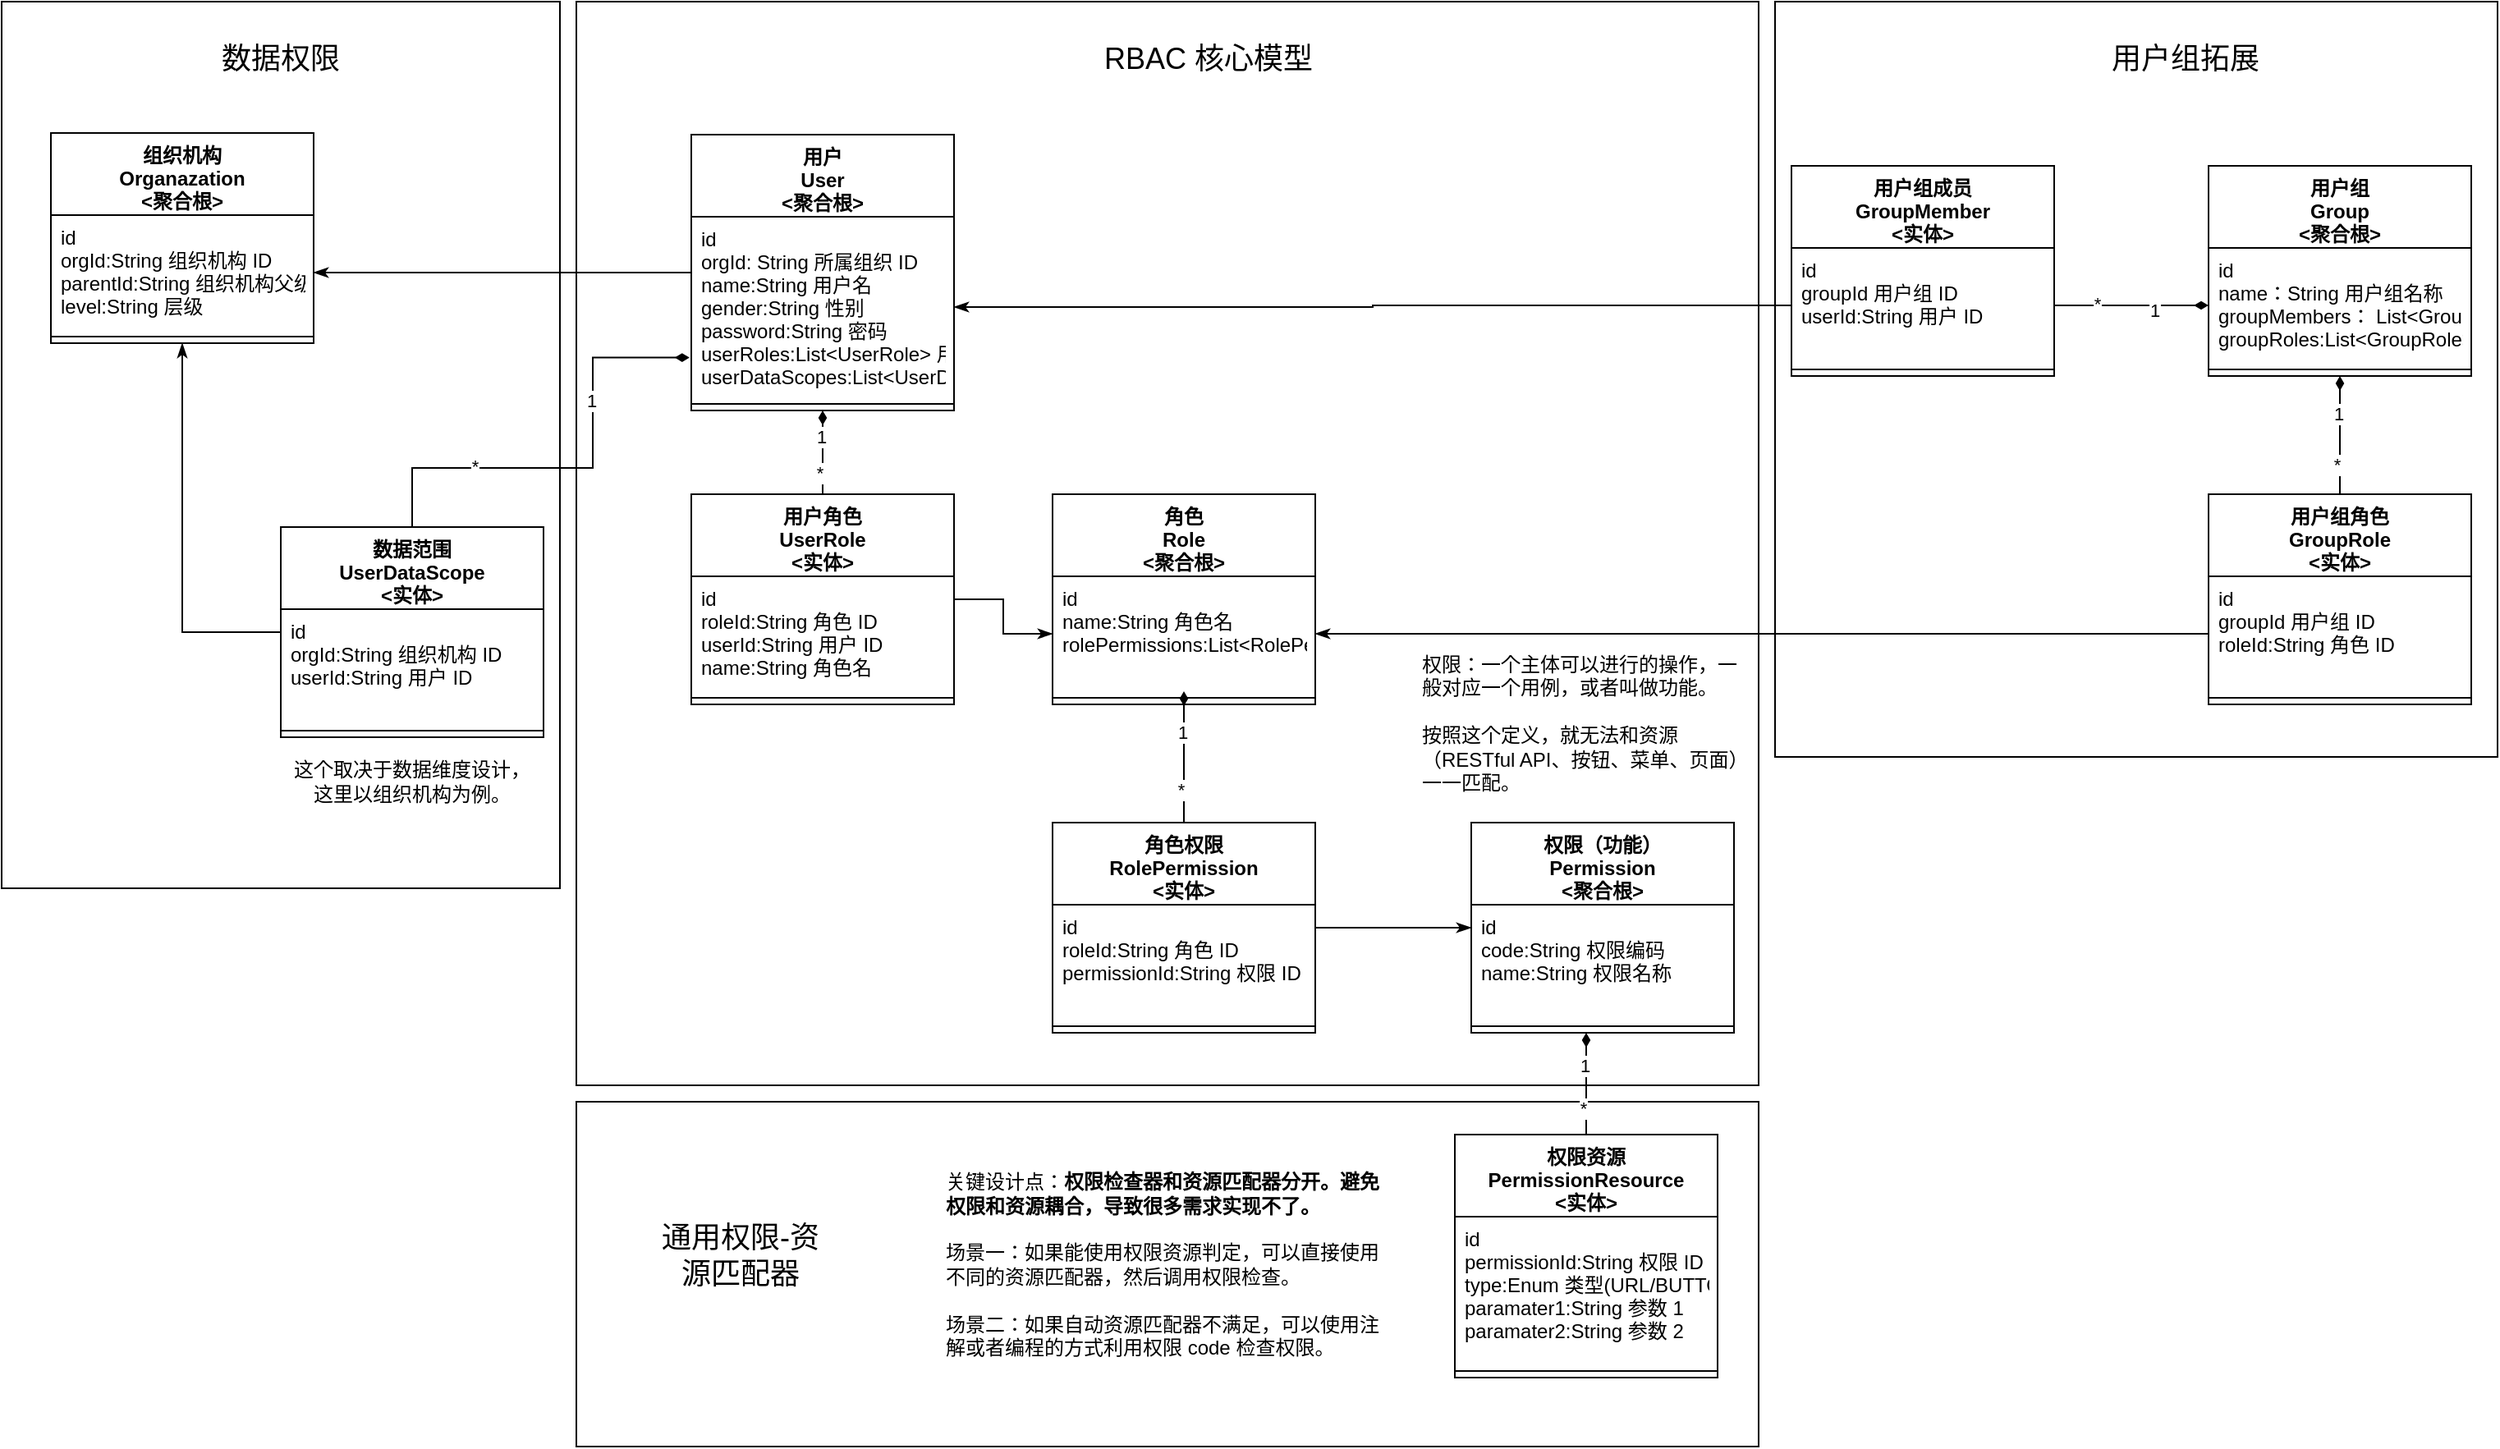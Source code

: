 <mxfile version="19.0.3" type="device"><diagram id="wgDbMFWT3vl1JwBYE-HV" name="Page-1"><mxGraphModel dx="946" dy="596" grid="1" gridSize="10" guides="1" tooltips="1" connect="1" arrows="1" fold="1" page="1" pageScale="1" pageWidth="850" pageHeight="1100" math="0" shadow="0"><root><mxCell id="0"/><mxCell id="1" parent="0"/><mxCell id="vQcKP61_V9ok_lDVZI08-117" value="" style="rounded=0;whiteSpace=wrap;html=1;fillColor=#FFFFFF;" vertex="1" parent="1"><mxGeometry x="450" y="810" width="720" height="210" as="geometry"/></mxCell><mxCell id="vQcKP61_V9ok_lDVZI08-115" value="" style="rounded=0;whiteSpace=wrap;html=1;fillColor=#FFFFFF;" vertex="1" parent="1"><mxGeometry x="1180" y="140" width="440" height="460" as="geometry"/></mxCell><mxCell id="vQcKP61_V9ok_lDVZI08-112" value="" style="rounded=0;whiteSpace=wrap;html=1;fillColor=#FFFFFF;" vertex="1" parent="1"><mxGeometry x="450" y="140" width="720" height="660" as="geometry"/></mxCell><mxCell id="vQcKP61_V9ok_lDVZI08-110" value="" style="rounded=0;whiteSpace=wrap;html=1;fillColor=#FFFFFF;" vertex="1" parent="1"><mxGeometry x="100" y="140" width="340" height="540" as="geometry"/></mxCell><mxCell id="vQcKP61_V9ok_lDVZI08-38" style="edgeStyle=orthogonalEdgeStyle;rounded=0;orthogonalLoop=1;jettySize=auto;html=1;endArrow=none;endFill=0;startArrow=diamondThin;startFill=1;" edge="1" parent="1" source="vQcKP61_V9ok_lDVZI08-31" target="vQcKP61_V9ok_lDVZI08-39"><mxGeometry relative="1" as="geometry"/></mxCell><mxCell id="vQcKP61_V9ok_lDVZI08-42" value="1" style="edgeLabel;html=1;align=center;verticalAlign=middle;resizable=0;points=[];" vertex="1" connectable="0" parent="vQcKP61_V9ok_lDVZI08-38"><mxGeometry x="-0.375" y="3" relative="1" as="geometry"><mxPoint x="-4" as="offset"/></mxGeometry></mxCell><mxCell id="vQcKP61_V9ok_lDVZI08-43" value="*" style="edgeLabel;html=1;align=center;verticalAlign=middle;resizable=0;points=[];" vertex="1" connectable="0" parent="vQcKP61_V9ok_lDVZI08-38"><mxGeometry x="0.458" y="-2" relative="1" as="geometry"><mxPoint y="1" as="offset"/></mxGeometry></mxCell><mxCell id="vQcKP61_V9ok_lDVZI08-104" style="edgeStyle=orthogonalEdgeStyle;rounded=0;orthogonalLoop=1;jettySize=auto;html=1;startArrow=none;startFill=0;endArrow=classicThin;endFill=1;" edge="1" parent="1" source="vQcKP61_V9ok_lDVZI08-31" target="vQcKP61_V9ok_lDVZI08-96"><mxGeometry relative="1" as="geometry"/></mxCell><mxCell id="vQcKP61_V9ok_lDVZI08-31" value="用户&#10;User&#10;&lt;聚合根&gt;" style="swimlane;fontStyle=1;align=center;verticalAlign=top;childLayout=stackLayout;horizontal=1;startSize=50;horizontalStack=0;resizeParent=1;resizeParentMax=0;resizeLast=0;collapsible=1;marginBottom=0;" vertex="1" parent="1"><mxGeometry x="520" y="221" width="160" height="168" as="geometry"/></mxCell><mxCell id="vQcKP61_V9ok_lDVZI08-32" value="id&#10;orgId: String 所属组织 ID&#10;name:String 用户名&#10;gender:String 性别&#10;password:String 密码&#10;userRoles:List&lt;UserRole&gt; 用户角色 &#10;userDataScopes:List&lt;UserDataScope&gt; 数据范围" style="text;strokeColor=none;fillColor=none;align=left;verticalAlign=top;spacingLeft=4;spacingRight=4;overflow=hidden;rotatable=0;points=[[0,0.5],[1,0.5]];portConstraint=eastwest;" vertex="1" parent="vQcKP61_V9ok_lDVZI08-31"><mxGeometry y="50" width="160" height="110" as="geometry"/></mxCell><mxCell id="vQcKP61_V9ok_lDVZI08-33" value="" style="line;strokeWidth=1;fillColor=none;align=left;verticalAlign=middle;spacingTop=-1;spacingLeft=3;spacingRight=3;rotatable=0;labelPosition=right;points=[];portConstraint=eastwest;" vertex="1" parent="vQcKP61_V9ok_lDVZI08-31"><mxGeometry y="160" width="160" height="8" as="geometry"/></mxCell><mxCell id="vQcKP61_V9ok_lDVZI08-35" value="角色&#10;Role&#10;&lt;聚合根&gt;" style="swimlane;fontStyle=1;align=center;verticalAlign=top;childLayout=stackLayout;horizontal=1;startSize=50;horizontalStack=0;resizeParent=1;resizeParentMax=0;resizeLast=0;collapsible=1;marginBottom=0;" vertex="1" parent="1"><mxGeometry x="740" y="440" width="160" height="128" as="geometry"/></mxCell><mxCell id="vQcKP61_V9ok_lDVZI08-36" value="id&#10;name:String 角色名&#10;rolePermissions:List&lt;RolePermission&gt;&#10;" style="text;strokeColor=none;fillColor=none;align=left;verticalAlign=top;spacingLeft=4;spacingRight=4;overflow=hidden;rotatable=0;points=[[0,0.5],[1,0.5]];portConstraint=eastwest;" vertex="1" parent="vQcKP61_V9ok_lDVZI08-35"><mxGeometry y="50" width="160" height="70" as="geometry"/></mxCell><mxCell id="vQcKP61_V9ok_lDVZI08-37" value="" style="line;strokeWidth=1;fillColor=none;align=left;verticalAlign=middle;spacingTop=-1;spacingLeft=3;spacingRight=3;rotatable=0;labelPosition=right;points=[];portConstraint=eastwest;" vertex="1" parent="vQcKP61_V9ok_lDVZI08-35"><mxGeometry y="120" width="160" height="8" as="geometry"/></mxCell><mxCell id="vQcKP61_V9ok_lDVZI08-44" style="edgeStyle=orthogonalEdgeStyle;rounded=0;orthogonalLoop=1;jettySize=auto;html=1;startArrow=none;startFill=0;endArrow=classicThin;endFill=1;" edge="1" parent="1" source="vQcKP61_V9ok_lDVZI08-39" target="vQcKP61_V9ok_lDVZI08-36"><mxGeometry relative="1" as="geometry"/></mxCell><mxCell id="vQcKP61_V9ok_lDVZI08-39" value="用户角色&#10;UserRole&#10;&lt;实体&gt;" style="swimlane;fontStyle=1;align=center;verticalAlign=top;childLayout=stackLayout;horizontal=1;startSize=50;horizontalStack=0;resizeParent=1;resizeParentMax=0;resizeLast=0;collapsible=1;marginBottom=0;" vertex="1" parent="1"><mxGeometry x="520" y="440" width="160" height="128" as="geometry"/></mxCell><mxCell id="vQcKP61_V9ok_lDVZI08-40" value="id&#10;roleId:String 角色 ID &#10;userId:String 用户 ID&#10;name:String 角色名&#10;" style="text;strokeColor=none;fillColor=none;align=left;verticalAlign=top;spacingLeft=4;spacingRight=4;overflow=hidden;rotatable=0;points=[[0,0.5],[1,0.5]];portConstraint=eastwest;" vertex="1" parent="vQcKP61_V9ok_lDVZI08-39"><mxGeometry y="50" width="160" height="70" as="geometry"/></mxCell><mxCell id="vQcKP61_V9ok_lDVZI08-41" value="" style="line;strokeWidth=1;fillColor=none;align=left;verticalAlign=middle;spacingTop=-1;spacingLeft=3;spacingRight=3;rotatable=0;labelPosition=right;points=[];portConstraint=eastwest;" vertex="1" parent="vQcKP61_V9ok_lDVZI08-39"><mxGeometry y="120" width="160" height="8" as="geometry"/></mxCell><mxCell id="vQcKP61_V9ok_lDVZI08-45" value="用户组&#10;Group&#10;&lt;聚合根&gt;" style="swimlane;fontStyle=1;align=center;verticalAlign=top;childLayout=stackLayout;horizontal=1;startSize=50;horizontalStack=0;resizeParent=1;resizeParentMax=0;resizeLast=0;collapsible=1;marginBottom=0;fillColor=#FFFFFF;" vertex="1" parent="1"><mxGeometry x="1444" y="240" width="160" height="128" as="geometry"/></mxCell><mxCell id="vQcKP61_V9ok_lDVZI08-46" value="id&#10;name：String 用户组名称&#10;groupMembers： List&lt;GroupMember&gt;  用户组成员&#10;groupRoles:List&lt;GroupRole&gt; 用户组角色" style="text;strokeColor=none;fillColor=none;align=left;verticalAlign=top;spacingLeft=4;spacingRight=4;overflow=hidden;rotatable=0;points=[[0,0.5],[1,0.5]];portConstraint=eastwest;" vertex="1" parent="vQcKP61_V9ok_lDVZI08-45"><mxGeometry y="50" width="160" height="70" as="geometry"/></mxCell><mxCell id="vQcKP61_V9ok_lDVZI08-47" value="" style="line;strokeWidth=1;fillColor=none;align=left;verticalAlign=middle;spacingTop=-1;spacingLeft=3;spacingRight=3;rotatable=0;labelPosition=right;points=[];portConstraint=eastwest;" vertex="1" parent="vQcKP61_V9ok_lDVZI08-45"><mxGeometry y="120" width="160" height="8" as="geometry"/></mxCell><mxCell id="vQcKP61_V9ok_lDVZI08-51" value="用户组成员&#10;GroupMember&#10;&lt;实体&gt;" style="swimlane;fontStyle=1;align=center;verticalAlign=top;childLayout=stackLayout;horizontal=1;startSize=50;horizontalStack=0;resizeParent=1;resizeParentMax=0;resizeLast=0;collapsible=1;marginBottom=0;fillColor=#FFFFFF;" vertex="1" parent="1"><mxGeometry x="1190" y="240" width="160" height="128" as="geometry"/></mxCell><mxCell id="vQcKP61_V9ok_lDVZI08-52" value="id&#10;groupId 用户组 ID &#10;userId:String 用户 ID" style="text;strokeColor=none;fillColor=none;align=left;verticalAlign=top;spacingLeft=4;spacingRight=4;overflow=hidden;rotatable=0;points=[[0,0.5],[1,0.5]];portConstraint=eastwest;" vertex="1" parent="vQcKP61_V9ok_lDVZI08-51"><mxGeometry y="50" width="160" height="70" as="geometry"/></mxCell><mxCell id="vQcKP61_V9ok_lDVZI08-53" value="" style="line;strokeWidth=1;fillColor=none;align=left;verticalAlign=middle;spacingTop=-1;spacingLeft=3;spacingRight=3;rotatable=0;labelPosition=right;points=[];portConstraint=eastwest;" vertex="1" parent="vQcKP61_V9ok_lDVZI08-51"><mxGeometry y="120" width="160" height="8" as="geometry"/></mxCell><mxCell id="vQcKP61_V9ok_lDVZI08-54" style="edgeStyle=orthogonalEdgeStyle;rounded=0;orthogonalLoop=1;jettySize=auto;html=1;startArrow=none;startFill=0;endArrow=classicThin;endFill=1;exitX=0;exitY=0.5;exitDx=0;exitDy=0;" edge="1" parent="1" source="vQcKP61_V9ok_lDVZI08-52" target="vQcKP61_V9ok_lDVZI08-32"><mxGeometry relative="1" as="geometry"><mxPoint x="670" y="529" as="sourcePoint"/><mxPoint x="780" y="529" as="targetPoint"/></mxGeometry></mxCell><mxCell id="vQcKP61_V9ok_lDVZI08-56" style="edgeStyle=orthogonalEdgeStyle;rounded=0;orthogonalLoop=1;jettySize=auto;html=1;endArrow=none;endFill=0;startArrow=diamondThin;startFill=1;entryX=1;entryY=0.5;entryDx=0;entryDy=0;exitX=0;exitY=0.5;exitDx=0;exitDy=0;" edge="1" parent="1" source="vQcKP61_V9ok_lDVZI08-46" target="vQcKP61_V9ok_lDVZI08-52"><mxGeometry relative="1" as="geometry"><mxPoint x="1345" y="230" as="sourcePoint"/><mxPoint x="945" y="550" as="targetPoint"/></mxGeometry></mxCell><mxCell id="vQcKP61_V9ok_lDVZI08-57" value="1" style="edgeLabel;html=1;align=center;verticalAlign=middle;resizable=0;points=[];" vertex="1" connectable="0" parent="vQcKP61_V9ok_lDVZI08-56"><mxGeometry x="-0.375" y="3" relative="1" as="geometry"><mxPoint x="-4" as="offset"/></mxGeometry></mxCell><mxCell id="vQcKP61_V9ok_lDVZI08-58" value="*" style="edgeLabel;html=1;align=center;verticalAlign=middle;resizable=0;points=[];" vertex="1" connectable="0" parent="vQcKP61_V9ok_lDVZI08-56"><mxGeometry x="0.458" y="-2" relative="1" as="geometry"><mxPoint y="1" as="offset"/></mxGeometry></mxCell><mxCell id="vQcKP61_V9ok_lDVZI08-65" value="用户组角色&#10;GroupRole&#10;&lt;实体&gt;" style="swimlane;fontStyle=1;align=center;verticalAlign=top;childLayout=stackLayout;horizontal=1;startSize=50;horizontalStack=0;resizeParent=1;resizeParentMax=0;resizeLast=0;collapsible=1;marginBottom=0;fillColor=#FFFFFF;" vertex="1" parent="1"><mxGeometry x="1444" y="440" width="160" height="128" as="geometry"/></mxCell><mxCell id="vQcKP61_V9ok_lDVZI08-66" value="id&#10;groupId 用户组 ID &#10;roleId:String 角色 ID" style="text;strokeColor=none;fillColor=none;align=left;verticalAlign=top;spacingLeft=4;spacingRight=4;overflow=hidden;rotatable=0;points=[[0,0.5],[1,0.5]];portConstraint=eastwest;" vertex="1" parent="vQcKP61_V9ok_lDVZI08-65"><mxGeometry y="50" width="160" height="70" as="geometry"/></mxCell><mxCell id="vQcKP61_V9ok_lDVZI08-67" value="" style="line;strokeWidth=1;fillColor=none;align=left;verticalAlign=middle;spacingTop=-1;spacingLeft=3;spacingRight=3;rotatable=0;labelPosition=right;points=[];portConstraint=eastwest;" vertex="1" parent="vQcKP61_V9ok_lDVZI08-65"><mxGeometry y="120" width="160" height="8" as="geometry"/></mxCell><mxCell id="vQcKP61_V9ok_lDVZI08-68" style="edgeStyle=orthogonalEdgeStyle;rounded=0;orthogonalLoop=1;jettySize=auto;html=1;endArrow=none;endFill=0;startArrow=diamondThin;startFill=1;" edge="1" parent="1" source="vQcKP61_V9ok_lDVZI08-45" target="vQcKP61_V9ok_lDVZI08-65"><mxGeometry relative="1" as="geometry"><mxPoint x="1389" y="335" as="sourcePoint"/><mxPoint x="1454" y="335" as="targetPoint"/></mxGeometry></mxCell><mxCell id="vQcKP61_V9ok_lDVZI08-69" value="1" style="edgeLabel;html=1;align=center;verticalAlign=middle;resizable=0;points=[];" vertex="1" connectable="0" parent="vQcKP61_V9ok_lDVZI08-68"><mxGeometry x="-0.375" y="3" relative="1" as="geometry"><mxPoint x="-4" as="offset"/></mxGeometry></mxCell><mxCell id="vQcKP61_V9ok_lDVZI08-70" value="*" style="edgeLabel;html=1;align=center;verticalAlign=middle;resizable=0;points=[];" vertex="1" connectable="0" parent="vQcKP61_V9ok_lDVZI08-68"><mxGeometry x="0.458" y="-2" relative="1" as="geometry"><mxPoint y="1" as="offset"/></mxGeometry></mxCell><mxCell id="vQcKP61_V9ok_lDVZI08-72" style="edgeStyle=orthogonalEdgeStyle;rounded=0;orthogonalLoop=1;jettySize=auto;html=1;startArrow=none;startFill=0;endArrow=classicThin;endFill=1;entryX=1;entryY=0.5;entryDx=0;entryDy=0;" edge="1" parent="1" source="vQcKP61_V9ok_lDVZI08-66" target="vQcKP61_V9ok_lDVZI08-36"><mxGeometry relative="1" as="geometry"><mxPoint x="1105" y="520" as="sourcePoint"/><mxPoint x="735" y="529" as="targetPoint"/></mxGeometry></mxCell><mxCell id="vQcKP61_V9ok_lDVZI08-76" value="权限（功能）&#10;Permission&#10;&lt;聚合根&gt;" style="swimlane;fontStyle=1;align=center;verticalAlign=top;childLayout=stackLayout;horizontal=1;startSize=50;horizontalStack=0;resizeParent=1;resizeParentMax=0;resizeLast=0;collapsible=1;marginBottom=0;" vertex="1" parent="1"><mxGeometry x="995" y="640" width="160" height="128" as="geometry"/></mxCell><mxCell id="vQcKP61_V9ok_lDVZI08-77" value="id&#10;code:String 权限编码&#10;name:String 权限名称" style="text;strokeColor=none;fillColor=none;align=left;verticalAlign=top;spacingLeft=4;spacingRight=4;overflow=hidden;rotatable=0;points=[[0,0.5],[1,0.5]];portConstraint=eastwest;" vertex="1" parent="vQcKP61_V9ok_lDVZI08-76"><mxGeometry y="50" width="160" height="70" as="geometry"/></mxCell><mxCell id="vQcKP61_V9ok_lDVZI08-78" value="" style="line;strokeWidth=1;fillColor=none;align=left;verticalAlign=middle;spacingTop=-1;spacingLeft=3;spacingRight=3;rotatable=0;labelPosition=right;points=[];portConstraint=eastwest;" vertex="1" parent="vQcKP61_V9ok_lDVZI08-76"><mxGeometry y="120" width="160" height="8" as="geometry"/></mxCell><mxCell id="vQcKP61_V9ok_lDVZI08-87" style="edgeStyle=orthogonalEdgeStyle;rounded=0;orthogonalLoop=1;jettySize=auto;html=1;startArrow=none;startFill=0;endArrow=classicThin;endFill=1;" edge="1" parent="1" source="vQcKP61_V9ok_lDVZI08-80" target="vQcKP61_V9ok_lDVZI08-77"><mxGeometry relative="1" as="geometry"><Array as="points"><mxPoint x="965" y="704"/><mxPoint x="965" y="704"/></Array></mxGeometry></mxCell><mxCell id="vQcKP61_V9ok_lDVZI08-80" value="角色权限&#10;RolePermission&#10;&lt;实体&gt;" style="swimlane;fontStyle=1;align=center;verticalAlign=top;childLayout=stackLayout;horizontal=1;startSize=50;horizontalStack=0;resizeParent=1;resizeParentMax=0;resizeLast=0;collapsible=1;marginBottom=0;" vertex="1" parent="1"><mxGeometry x="740" y="640" width="160" height="128" as="geometry"/></mxCell><mxCell id="vQcKP61_V9ok_lDVZI08-81" value="id&#10;roleId:String 角色 ID&#10;permissionId:String 权限 ID" style="text;strokeColor=none;fillColor=none;align=left;verticalAlign=top;spacingLeft=4;spacingRight=4;overflow=hidden;rotatable=0;points=[[0,0.5],[1,0.5]];portConstraint=eastwest;" vertex="1" parent="vQcKP61_V9ok_lDVZI08-80"><mxGeometry y="50" width="160" height="70" as="geometry"/></mxCell><mxCell id="vQcKP61_V9ok_lDVZI08-82" value="" style="line;strokeWidth=1;fillColor=none;align=left;verticalAlign=middle;spacingTop=-1;spacingLeft=3;spacingRight=3;rotatable=0;labelPosition=right;points=[];portConstraint=eastwest;" vertex="1" parent="vQcKP61_V9ok_lDVZI08-80"><mxGeometry y="120" width="160" height="8" as="geometry"/></mxCell><mxCell id="vQcKP61_V9ok_lDVZI08-84" style="edgeStyle=orthogonalEdgeStyle;rounded=0;orthogonalLoop=1;jettySize=auto;html=1;endArrow=none;endFill=0;startArrow=diamondThin;startFill=1;" edge="1" parent="1" source="vQcKP61_V9ok_lDVZI08-36" target="vQcKP61_V9ok_lDVZI08-80"><mxGeometry relative="1" as="geometry"><mxPoint x="1160" y="345" as="sourcePoint"/><mxPoint x="1095" y="345" as="targetPoint"/><Array as="points"><mxPoint x="820" y="620"/><mxPoint x="820" y="620"/></Array></mxGeometry></mxCell><mxCell id="vQcKP61_V9ok_lDVZI08-85" value="1" style="edgeLabel;html=1;align=center;verticalAlign=middle;resizable=0;points=[];" vertex="1" connectable="0" parent="vQcKP61_V9ok_lDVZI08-84"><mxGeometry x="-0.375" y="3" relative="1" as="geometry"><mxPoint x="-4" as="offset"/></mxGeometry></mxCell><mxCell id="vQcKP61_V9ok_lDVZI08-86" value="*" style="edgeLabel;html=1;align=center;verticalAlign=middle;resizable=0;points=[];" vertex="1" connectable="0" parent="vQcKP61_V9ok_lDVZI08-84"><mxGeometry x="0.458" y="-2" relative="1" as="geometry"><mxPoint y="1" as="offset"/></mxGeometry></mxCell><mxCell id="vQcKP61_V9ok_lDVZI08-88" value="权限资源&#10;PermissionResource&#10;&lt;实体&gt;" style="swimlane;fontStyle=1;align=center;verticalAlign=top;childLayout=stackLayout;horizontal=1;startSize=50;horizontalStack=0;resizeParent=1;resizeParentMax=0;resizeLast=0;collapsible=1;marginBottom=0;" vertex="1" parent="1"><mxGeometry x="985" y="830" width="160" height="148" as="geometry"/></mxCell><mxCell id="vQcKP61_V9ok_lDVZI08-89" value="id&#10;permissionId:String 权限 ID&#10;type:Enum 类型(URL/BUTTON/MENUE)&#10;paramater1:String 参数 1&#10;paramater2:String 参数 2&#10; &#10;" style="text;strokeColor=none;fillColor=none;align=left;verticalAlign=top;spacingLeft=4;spacingRight=4;overflow=hidden;rotatable=0;points=[[0,0.5],[1,0.5]];portConstraint=eastwest;" vertex="1" parent="vQcKP61_V9ok_lDVZI08-88"><mxGeometry y="50" width="160" height="90" as="geometry"/></mxCell><mxCell id="vQcKP61_V9ok_lDVZI08-90" value="" style="line;strokeWidth=1;fillColor=none;align=left;verticalAlign=middle;spacingTop=-1;spacingLeft=3;spacingRight=3;rotatable=0;labelPosition=right;points=[];portConstraint=eastwest;" vertex="1" parent="vQcKP61_V9ok_lDVZI08-88"><mxGeometry y="140" width="160" height="8" as="geometry"/></mxCell><mxCell id="vQcKP61_V9ok_lDVZI08-91" style="edgeStyle=orthogonalEdgeStyle;rounded=0;orthogonalLoop=1;jettySize=auto;html=1;endArrow=none;endFill=0;startArrow=diamondThin;startFill=1;entryX=0.5;entryY=0;entryDx=0;entryDy=0;" edge="1" parent="1" source="vQcKP61_V9ok_lDVZI08-76" target="vQcKP61_V9ok_lDVZI08-88"><mxGeometry relative="1" as="geometry"><mxPoint x="830" y="570" as="sourcePoint"/><mxPoint x="830" y="650" as="targetPoint"/><Array as="points"><mxPoint x="1065" y="810"/><mxPoint x="1065" y="810"/></Array></mxGeometry></mxCell><mxCell id="vQcKP61_V9ok_lDVZI08-92" value="1" style="edgeLabel;html=1;align=center;verticalAlign=middle;resizable=0;points=[];" vertex="1" connectable="0" parent="vQcKP61_V9ok_lDVZI08-91"><mxGeometry x="-0.375" y="3" relative="1" as="geometry"><mxPoint x="-4" as="offset"/></mxGeometry></mxCell><mxCell id="vQcKP61_V9ok_lDVZI08-93" value="*" style="edgeLabel;html=1;align=center;verticalAlign=middle;resizable=0;points=[];" vertex="1" connectable="0" parent="vQcKP61_V9ok_lDVZI08-91"><mxGeometry x="0.458" y="-2" relative="1" as="geometry"><mxPoint y="1" as="offset"/></mxGeometry></mxCell><mxCell id="vQcKP61_V9ok_lDVZI08-94" value="&lt;br&gt;&lt;br&gt;&lt;br&gt;关键设计点：&lt;b&gt;权限检查器和资源匹配器分开。避免权限和资源耦合，导致很多需求实现不了。&lt;/b&gt;&lt;br&gt;&lt;br&gt;场景一：如果能使用权限资源判定，可以直接使用不同的资源匹配器，然后调用权限检查。&lt;br&gt;&lt;br&gt;场景二：如果自动资源匹配器不满足，可以使用注解或者编程的方式利用权限 code 检查权限。" style="text;html=1;strokeColor=none;fillColor=none;spacing=5;spacingTop=-20;whiteSpace=wrap;overflow=hidden;rounded=0;" vertex="1" parent="1"><mxGeometry x="670" y="819" width="280" height="170" as="geometry"/></mxCell><mxCell id="vQcKP61_V9ok_lDVZI08-95" value="组织机构&#10;Organazation&#10;&lt;聚合根&gt;" style="swimlane;fontStyle=1;align=center;verticalAlign=top;childLayout=stackLayout;horizontal=1;startSize=50;horizontalStack=0;resizeParent=1;resizeParentMax=0;resizeLast=0;collapsible=1;marginBottom=0;" vertex="1" parent="1"><mxGeometry x="130" y="220" width="160" height="128" as="geometry"/></mxCell><mxCell id="vQcKP61_V9ok_lDVZI08-96" value="id&#10;orgId:String 组织机构 ID&#10;parentId:String 组织机构父级 ID&#10;level:String 层级&#10;" style="text;strokeColor=none;fillColor=none;align=left;verticalAlign=top;spacingLeft=4;spacingRight=4;overflow=hidden;rotatable=0;points=[[0,0.5],[1,0.5]];portConstraint=eastwest;" vertex="1" parent="vQcKP61_V9ok_lDVZI08-95"><mxGeometry y="50" width="160" height="70" as="geometry"/></mxCell><mxCell id="vQcKP61_V9ok_lDVZI08-97" value="" style="line;strokeWidth=1;fillColor=none;align=left;verticalAlign=middle;spacingTop=-1;spacingLeft=3;spacingRight=3;rotatable=0;labelPosition=right;points=[];portConstraint=eastwest;" vertex="1" parent="vQcKP61_V9ok_lDVZI08-95"><mxGeometry y="120" width="160" height="8" as="geometry"/></mxCell><mxCell id="vQcKP61_V9ok_lDVZI08-105" style="edgeStyle=orthogonalEdgeStyle;rounded=0;orthogonalLoop=1;jettySize=auto;html=1;entryX=0.5;entryY=1;entryDx=0;entryDy=0;startArrow=none;startFill=0;endArrow=classicThin;endFill=1;" edge="1" parent="1" source="vQcKP61_V9ok_lDVZI08-98" target="vQcKP61_V9ok_lDVZI08-95"><mxGeometry relative="1" as="geometry"><Array as="points"><mxPoint x="210" y="524"/></Array></mxGeometry></mxCell><mxCell id="vQcKP61_V9ok_lDVZI08-98" value="数据范围&#10;UserDataScope&#10;&lt;实体&gt;" style="swimlane;fontStyle=1;align=center;verticalAlign=top;childLayout=stackLayout;horizontal=1;startSize=50;horizontalStack=0;resizeParent=1;resizeParentMax=0;resizeLast=0;collapsible=1;marginBottom=0;" vertex="1" parent="1"><mxGeometry x="270" y="460" width="160" height="128" as="geometry"/></mxCell><mxCell id="vQcKP61_V9ok_lDVZI08-99" value="id&#10;orgId:String 组织机构 ID&#10;userId:String 用户 ID&#10;" style="text;strokeColor=none;fillColor=none;align=left;verticalAlign=top;spacingLeft=4;spacingRight=4;overflow=hidden;rotatable=0;points=[[0,0.5],[1,0.5]];portConstraint=eastwest;" vertex="1" parent="vQcKP61_V9ok_lDVZI08-98"><mxGeometry y="50" width="160" height="70" as="geometry"/></mxCell><mxCell id="vQcKP61_V9ok_lDVZI08-100" value="" style="line;strokeWidth=1;fillColor=none;align=left;verticalAlign=middle;spacingTop=-1;spacingLeft=3;spacingRight=3;rotatable=0;labelPosition=right;points=[];portConstraint=eastwest;" vertex="1" parent="vQcKP61_V9ok_lDVZI08-98"><mxGeometry y="120" width="160" height="8" as="geometry"/></mxCell><mxCell id="vQcKP61_V9ok_lDVZI08-101" style="edgeStyle=orthogonalEdgeStyle;rounded=0;orthogonalLoop=1;jettySize=auto;html=1;endArrow=none;endFill=0;startArrow=diamondThin;startFill=1;exitX=-0.007;exitY=0.78;exitDx=0;exitDy=0;exitPerimeter=0;" edge="1" parent="1" source="vQcKP61_V9ok_lDVZI08-32" target="vQcKP61_V9ok_lDVZI08-98"><mxGeometry relative="1" as="geometry"><mxPoint x="480" y="398" as="sourcePoint"/><mxPoint x="590" y="470.0" as="targetPoint"/><Array as="points"><mxPoint x="460" y="357"/><mxPoint x="460" y="424"/><mxPoint x="350" y="424"/></Array></mxGeometry></mxCell><mxCell id="vQcKP61_V9ok_lDVZI08-102" value="1" style="edgeLabel;html=1;align=center;verticalAlign=middle;resizable=0;points=[];" vertex="1" connectable="0" parent="vQcKP61_V9ok_lDVZI08-101"><mxGeometry x="-0.375" y="3" relative="1" as="geometry"><mxPoint x="-4" as="offset"/></mxGeometry></mxCell><mxCell id="vQcKP61_V9ok_lDVZI08-103" value="*" style="edgeLabel;html=1;align=center;verticalAlign=middle;resizable=0;points=[];" vertex="1" connectable="0" parent="vQcKP61_V9ok_lDVZI08-101"><mxGeometry x="0.458" y="-2" relative="1" as="geometry"><mxPoint y="1" as="offset"/></mxGeometry></mxCell><mxCell id="vQcKP61_V9ok_lDVZI08-109" value="这个取决于数据维度设计，这里以组织机构为例。" style="text;html=1;strokeColor=none;fillColor=none;align=center;verticalAlign=middle;whiteSpace=wrap;rounded=0;" vertex="1" parent="1"><mxGeometry x="275" y="600" width="150" height="30" as="geometry"/></mxCell><mxCell id="vQcKP61_V9ok_lDVZI08-111" value="数据权限" style="text;html=1;strokeColor=none;fillColor=none;align=center;verticalAlign=middle;whiteSpace=wrap;rounded=0;fontSize=18;" vertex="1" parent="1"><mxGeometry x="220" y="160" width="100" height="30" as="geometry"/></mxCell><mxCell id="vQcKP61_V9ok_lDVZI08-113" value="RBAC 核心模型" style="text;html=1;strokeColor=none;fillColor=none;align=center;verticalAlign=middle;whiteSpace=wrap;rounded=0;fontSize=18;" vertex="1" parent="1"><mxGeometry x="760" y="160" width="150" height="30" as="geometry"/></mxCell><mxCell id="vQcKP61_V9ok_lDVZI08-114" value="用户组拓展" style="text;html=1;strokeColor=none;fillColor=none;align=center;verticalAlign=middle;whiteSpace=wrap;rounded=0;fontSize=18;" vertex="1" parent="1"><mxGeometry x="1380" y="160" width="100" height="30" as="geometry"/></mxCell><mxCell id="vQcKP61_V9ok_lDVZI08-118" value="&lt;font style=&quot;font-size: 18px;&quot;&gt;通用权限-资源匹配器&lt;/font&gt;" style="text;html=1;strokeColor=none;fillColor=none;align=center;verticalAlign=middle;whiteSpace=wrap;rounded=0;" vertex="1" parent="1"><mxGeometry x="500" y="889" width="100" height="30" as="geometry"/></mxCell><mxCell id="vQcKP61_V9ok_lDVZI08-120" value="&lt;div&gt;权限：一个主体可以进行的操作，一般对应一个用例，或者叫做功能。&lt;/div&gt;&lt;div&gt;&lt;br&gt;&lt;/div&gt;&lt;div&gt;按照这个定义，就无法和资源（RESTful API、按钮、菜单、页面）一一匹配。&lt;/div&gt;" style="text;html=1;strokeColor=none;fillColor=none;spacing=5;spacingTop=-20;whiteSpace=wrap;overflow=hidden;rounded=0;" vertex="1" parent="1"><mxGeometry x="960" y="547" width="205" height="76" as="geometry"/></mxCell></root></mxGraphModel></diagram></mxfile>